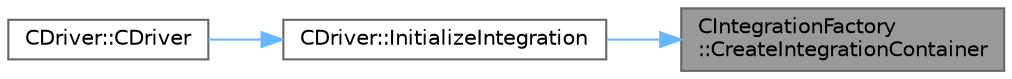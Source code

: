 digraph "CIntegrationFactory::CreateIntegrationContainer"
{
 // LATEX_PDF_SIZE
  bgcolor="transparent";
  edge [fontname=Helvetica,fontsize=10,labelfontname=Helvetica,labelfontsize=10];
  node [fontname=Helvetica,fontsize=10,shape=box,height=0.2,width=0.4];
  rankdir="RL";
  Node1 [id="Node000001",label="CIntegrationFactory\l::CreateIntegrationContainer",height=0.2,width=0.4,color="gray40", fillcolor="grey60", style="filled", fontcolor="black",tooltip="Create the integration container based on the current main solver."];
  Node1 -> Node2 [id="edge1_Node000001_Node000002",dir="back",color="steelblue1",style="solid",tooltip=" "];
  Node2 [id="Node000002",label="CDriver::InitializeIntegration",height=0.2,width=0.4,color="grey40", fillcolor="white", style="filled",URL="$classCDriver.html#a46c2f76e7f4f8ce2bc3b132dd3a558b6",tooltip="Definition and allocation of all integration classes."];
  Node2 -> Node3 [id="edge2_Node000002_Node000003",dir="back",color="steelblue1",style="solid",tooltip=" "];
  Node3 [id="Node000003",label="CDriver::CDriver",height=0.2,width=0.4,color="grey40", fillcolor="white", style="filled",URL="$classCDriver.html#a3fca4a013a6efa9bbb38fe78a86b5f3d",tooltip="Constructor of the class."];
}
